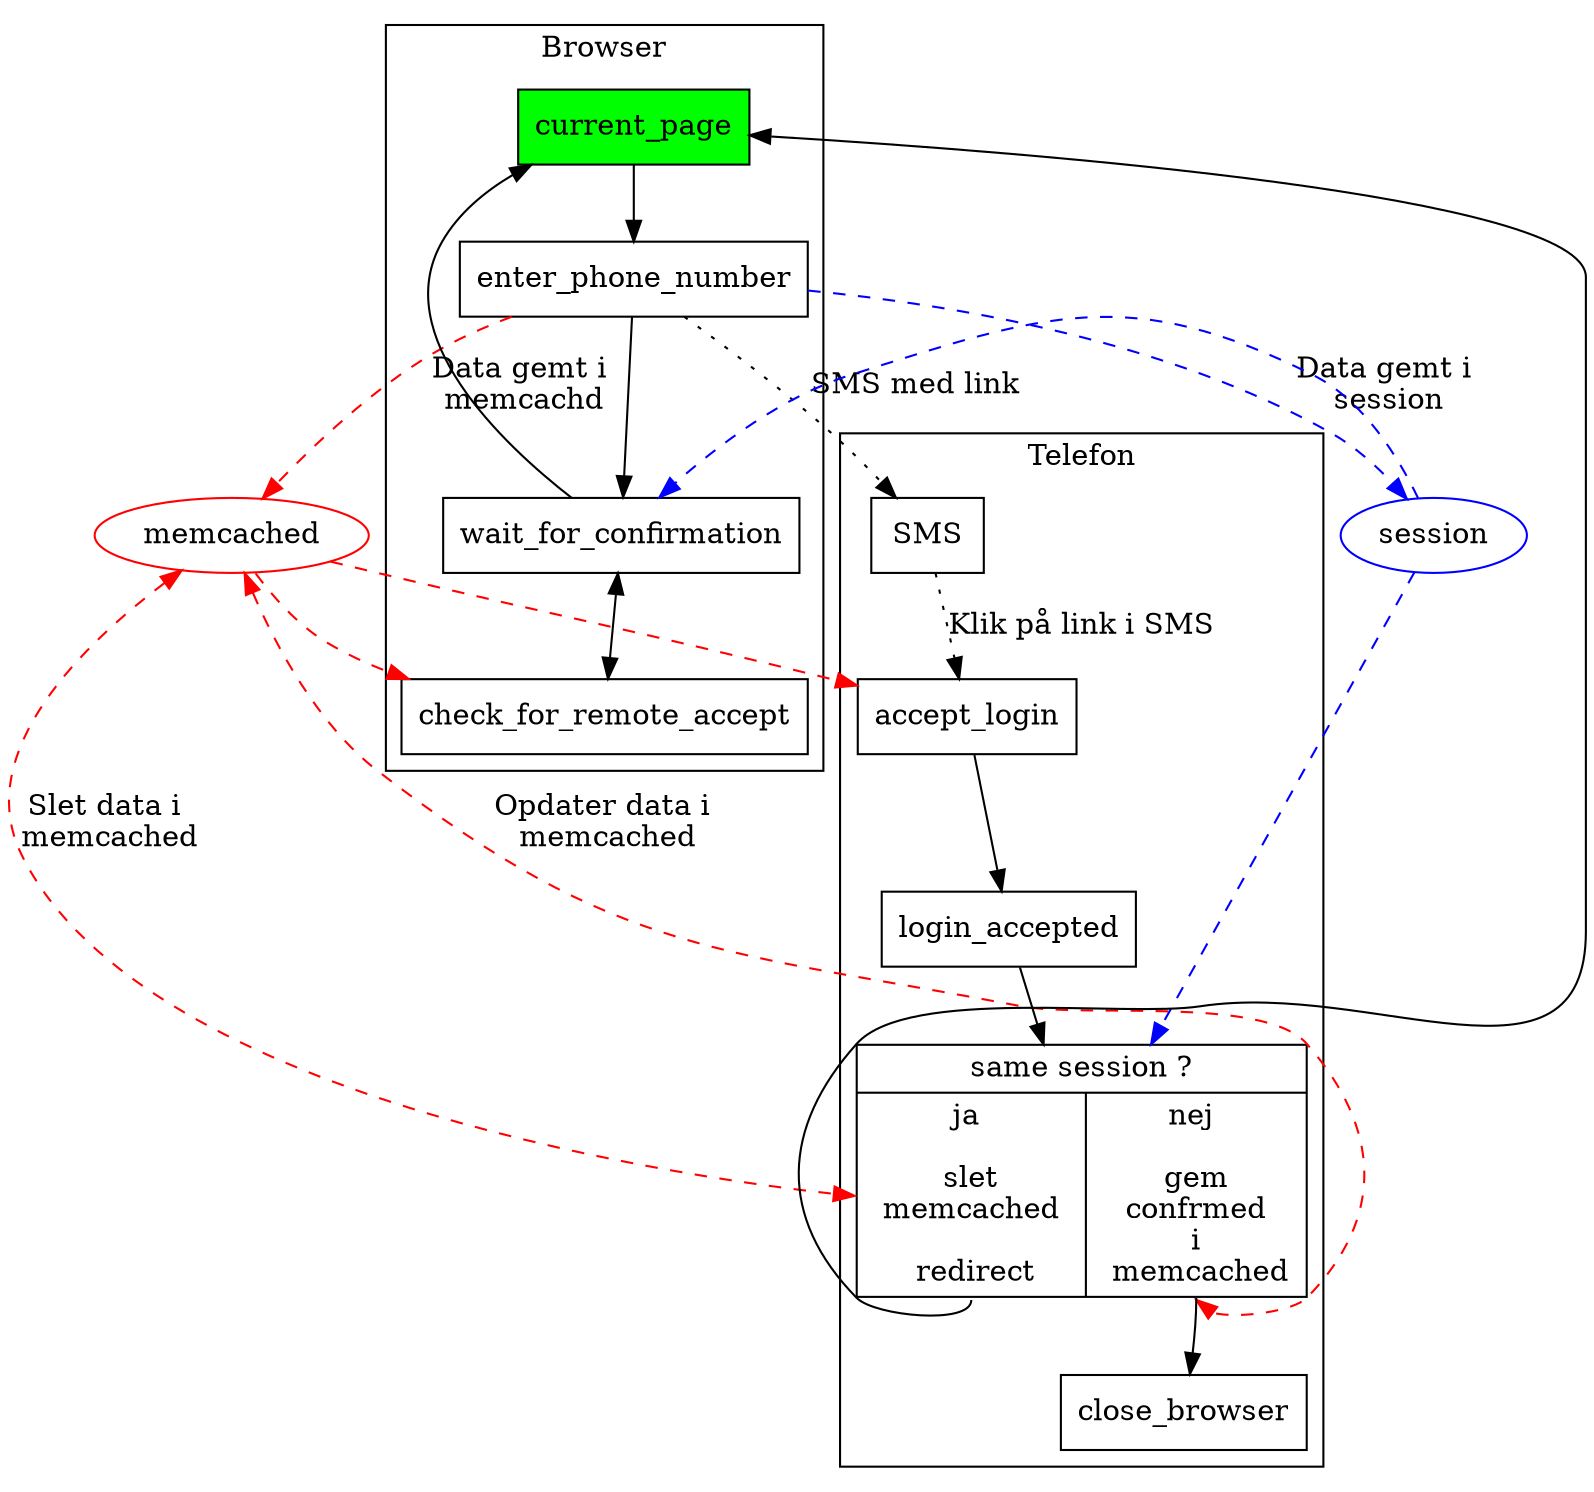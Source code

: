 digraph xxx {
  node [ shape=box ];
  {
    edge [ style=dashed color=red ];
    enter_phone_number -> memcached [ label="Data gemt i \nmemcachd"]; /////
                          memcached [ shape=ellipse color=red ];
                          memcached -> check_for_remote_accept;
                          memcached -> accept_login;
                          memcached -> same_session:ja [ label = "Slet data i \nmemcached" dir=both ];
                          memcached -> same_session:nej [ label = "Opdater data i \nmemcached" dir=both ];
    edge [ style=dashed color=blue ];
        enter_phone_number -> session [ label="Data gemt i \nsession"];    /////
                              session [ shape=ellipse color=blue ];
                              session -> wait_for_confirmation;
                              session -> same_session;
  }
  subgraph cluster_browser {
    label = "Browser";
    current_page [ style=filled fillcolor=green ];
    current_page -> enter_phone_number -> wait_for_confirmation;
                                          wait_for_confirmation -> check_for_remote_accept [ dir=both ];
    current_page -> wait_for_confirmation [ dir=back ];
  }
  subgraph cluster_telefon {
    label = "Telefon";
    same_session [ shape=record label="{same session ?|{ <ja> ja \n \n slet \n memcached \n \n redirect | <nej> nej \n \n gem \n confrmed \n i \n memcached}}" ];
    SMS -> accept_login [ style=dotted label="Klik på link i SMS" ];
           accept_login -> login_accepted-> same_session;
                            current_page -> same_session:ja [ dir=back ];
                                            same_session:nej -> close_browser;
  }
  enter_phone_number -> SMS [ style= dotted label="SMS med link"];
}
